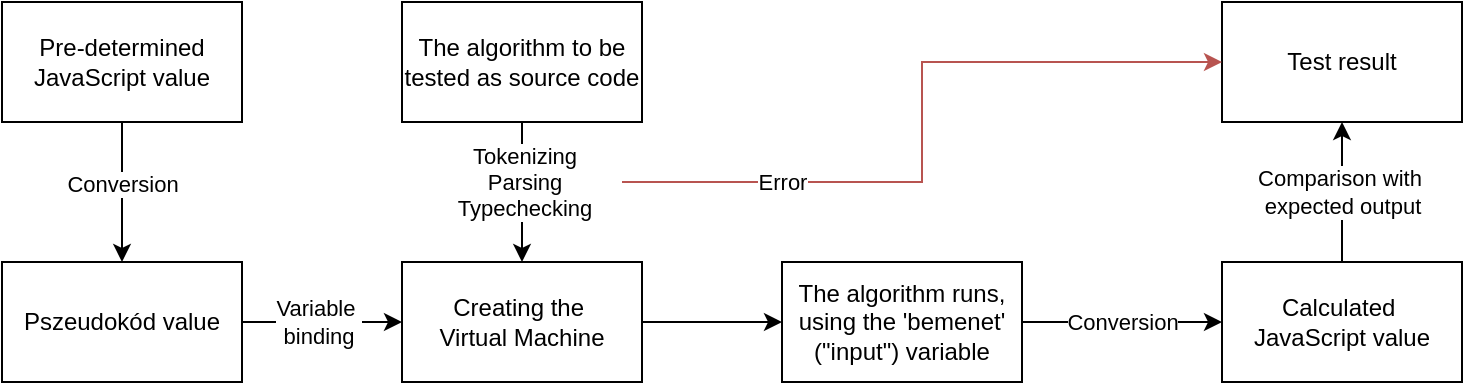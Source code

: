 <mxfile version="22.1.5" type="device">
  <diagram name="Page-1" id="ZHnUSfmOsydH8MznYUgc">
    <mxGraphModel dx="1185" dy="657" grid="1" gridSize="10" guides="1" tooltips="1" connect="1" arrows="1" fold="1" page="1" pageScale="1" pageWidth="850" pageHeight="1100" math="0" shadow="0">
      <root>
        <mxCell id="0" />
        <mxCell id="1" parent="0" />
        <mxCell id="W-1xnnQ8M4sQASqrBYZi-3" style="edgeStyle=orthogonalEdgeStyle;rounded=0;orthogonalLoop=1;jettySize=auto;html=1;" parent="1" source="W-1xnnQ8M4sQASqrBYZi-1" target="W-1xnnQ8M4sQASqrBYZi-2" edge="1">
          <mxGeometry relative="1" as="geometry" />
        </mxCell>
        <mxCell id="W-1xnnQ8M4sQASqrBYZi-4" value="Conversion" style="edgeLabel;html=1;align=center;verticalAlign=middle;resizable=0;points=[];" parent="W-1xnnQ8M4sQASqrBYZi-3" vertex="1" connectable="0">
          <mxGeometry x="0.013" relative="1" as="geometry">
            <mxPoint y="-5" as="offset" />
          </mxGeometry>
        </mxCell>
        <mxCell id="W-1xnnQ8M4sQASqrBYZi-1" value="Pre-determined JavaScript value" style="rounded=0;whiteSpace=wrap;html=1;" parent="1" vertex="1">
          <mxGeometry x="280" y="380" width="120" height="60" as="geometry" />
        </mxCell>
        <mxCell id="W-1xnnQ8M4sQASqrBYZi-6" style="edgeStyle=orthogonalEdgeStyle;rounded=0;orthogonalLoop=1;jettySize=auto;html=1;entryX=0;entryY=0.5;entryDx=0;entryDy=0;" parent="1" source="W-1xnnQ8M4sQASqrBYZi-2" target="W-1xnnQ8M4sQASqrBYZi-8" edge="1">
          <mxGeometry relative="1" as="geometry">
            <mxPoint x="530" y="540" as="targetPoint" />
          </mxGeometry>
        </mxCell>
        <mxCell id="W-1xnnQ8M4sQASqrBYZi-7" value="&lt;div&gt;Variable&amp;nbsp;&lt;/div&gt;&lt;div&gt;binding&lt;/div&gt;" style="edgeLabel;html=1;align=center;verticalAlign=middle;resizable=0;points=[];" parent="W-1xnnQ8M4sQASqrBYZi-6" vertex="1" connectable="0">
          <mxGeometry x="-0.108" relative="1" as="geometry">
            <mxPoint x="2" as="offset" />
          </mxGeometry>
        </mxCell>
        <mxCell id="W-1xnnQ8M4sQASqrBYZi-2" value="Pszeudokód value" style="rounded=0;whiteSpace=wrap;html=1;" parent="1" vertex="1">
          <mxGeometry x="280" y="510" width="120" height="60" as="geometry" />
        </mxCell>
        <mxCell id="W-1xnnQ8M4sQASqrBYZi-14" style="edgeStyle=orthogonalEdgeStyle;rounded=0;orthogonalLoop=1;jettySize=auto;html=1;" parent="1" source="W-1xnnQ8M4sQASqrBYZi-8" target="W-1xnnQ8M4sQASqrBYZi-13" edge="1">
          <mxGeometry relative="1" as="geometry" />
        </mxCell>
        <mxCell id="W-1xnnQ8M4sQASqrBYZi-8" value="&lt;div&gt;Creating the&amp;nbsp;&lt;/div&gt;&lt;div&gt;Virtual Machine&lt;/div&gt;" style="rounded=0;whiteSpace=wrap;html=1;" parent="1" vertex="1">
          <mxGeometry x="480" y="510" width="120" height="60" as="geometry" />
        </mxCell>
        <mxCell id="W-1xnnQ8M4sQASqrBYZi-11" style="edgeStyle=orthogonalEdgeStyle;rounded=0;orthogonalLoop=1;jettySize=auto;html=1;" parent="1" source="W-1xnnQ8M4sQASqrBYZi-10" target="W-1xnnQ8M4sQASqrBYZi-8" edge="1">
          <mxGeometry relative="1" as="geometry" />
        </mxCell>
        <mxCell id="W-1xnnQ8M4sQASqrBYZi-15" value="&lt;div&gt;Tokenizing&lt;/div&gt;&lt;div&gt;Parsing&lt;/div&gt;&lt;div&gt;Typechecking&lt;br&gt;&lt;/div&gt;" style="edgeLabel;html=1;align=center;verticalAlign=middle;resizable=0;points=[];" parent="W-1xnnQ8M4sQASqrBYZi-11" vertex="1" connectable="0">
          <mxGeometry x="-0.068" y="1" relative="1" as="geometry">
            <mxPoint y="-3" as="offset" />
          </mxGeometry>
        </mxCell>
        <mxCell id="W-1xnnQ8M4sQASqrBYZi-10" value="The algorithm to be tested as source code" style="rounded=0;whiteSpace=wrap;html=1;" parent="1" vertex="1">
          <mxGeometry x="480" y="380" width="120" height="60" as="geometry" />
        </mxCell>
        <mxCell id="W-1xnnQ8M4sQASqrBYZi-19" style="edgeStyle=orthogonalEdgeStyle;rounded=0;orthogonalLoop=1;jettySize=auto;html=1;" parent="1" source="W-1xnnQ8M4sQASqrBYZi-13" target="W-1xnnQ8M4sQASqrBYZi-18" edge="1">
          <mxGeometry relative="1" as="geometry" />
        </mxCell>
        <mxCell id="W-1xnnQ8M4sQASqrBYZi-20" value="Conversion" style="edgeLabel;html=1;align=center;verticalAlign=middle;resizable=0;points=[];" parent="W-1xnnQ8M4sQASqrBYZi-19" vertex="1" connectable="0">
          <mxGeometry x="-0.009" relative="1" as="geometry">
            <mxPoint as="offset" />
          </mxGeometry>
        </mxCell>
        <mxCell id="W-1xnnQ8M4sQASqrBYZi-13" value="The algorithm runs, using the &#39;bemenet&#39; (&quot;input&quot;) variable" style="rounded=0;whiteSpace=wrap;html=1;" parent="1" vertex="1">
          <mxGeometry x="670" y="510" width="120" height="60" as="geometry" />
        </mxCell>
        <mxCell id="W-1xnnQ8M4sQASqrBYZi-22" style="edgeStyle=orthogonalEdgeStyle;rounded=0;orthogonalLoop=1;jettySize=auto;html=1;" parent="1" source="W-1xnnQ8M4sQASqrBYZi-18" target="W-1xnnQ8M4sQASqrBYZi-21" edge="1">
          <mxGeometry relative="1" as="geometry" />
        </mxCell>
        <mxCell id="W-1xnnQ8M4sQASqrBYZi-23" value="&lt;div&gt;Comparison with&amp;nbsp;&lt;/div&gt;&lt;div&gt;expected output&lt;/div&gt;" style="edgeLabel;html=1;align=center;verticalAlign=middle;resizable=0;points=[];" parent="W-1xnnQ8M4sQASqrBYZi-22" vertex="1" connectable="0">
          <mxGeometry x="0.009" relative="1" as="geometry">
            <mxPoint as="offset" />
          </mxGeometry>
        </mxCell>
        <mxCell id="W-1xnnQ8M4sQASqrBYZi-18" value="&lt;div&gt;Calculated&amp;nbsp;&lt;/div&gt;&lt;div&gt;JavaScript value&lt;/div&gt;" style="rounded=0;whiteSpace=wrap;html=1;" parent="1" vertex="1">
          <mxGeometry x="890" y="510" width="120" height="60" as="geometry" />
        </mxCell>
        <mxCell id="W-1xnnQ8M4sQASqrBYZi-21" value="Test result" style="rounded=0;whiteSpace=wrap;html=1;" parent="1" vertex="1">
          <mxGeometry x="890" y="380" width="120" height="60" as="geometry" />
        </mxCell>
        <mxCell id="W-1xnnQ8M4sQASqrBYZi-24" value="" style="endArrow=classic;html=1;rounded=0;entryX=0;entryY=0.5;entryDx=0;entryDy=0;fillColor=#f8cecc;strokeColor=#b85450;" parent="1" target="W-1xnnQ8M4sQASqrBYZi-21" edge="1">
          <mxGeometry width="50" height="50" relative="1" as="geometry">
            <mxPoint x="590" y="470" as="sourcePoint" />
            <mxPoint x="810" y="390" as="targetPoint" />
            <Array as="points">
              <mxPoint x="740" y="470" />
              <mxPoint x="740" y="410" />
            </Array>
          </mxGeometry>
        </mxCell>
        <mxCell id="W-1xnnQ8M4sQASqrBYZi-25" value="Error" style="edgeLabel;html=1;align=center;verticalAlign=middle;resizable=0;points=[];" parent="W-1xnnQ8M4sQASqrBYZi-24" vertex="1" connectable="0">
          <mxGeometry x="-0.622" relative="1" as="geometry">
            <mxPoint x="12" as="offset" />
          </mxGeometry>
        </mxCell>
      </root>
    </mxGraphModel>
  </diagram>
</mxfile>
